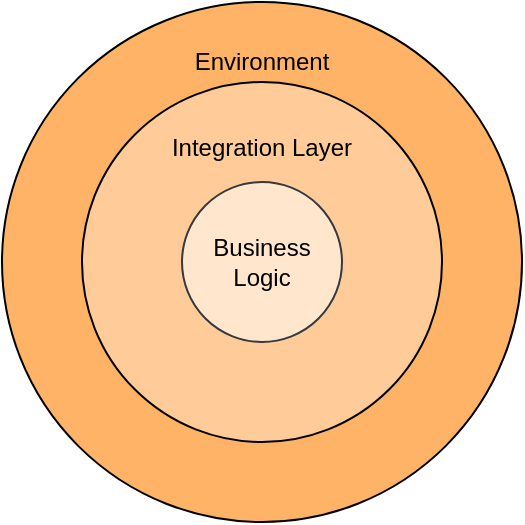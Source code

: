 <mxfile version="17.4.1" type="github">
  <diagram id="O2PlDPVQ_yYuAJ14_lku" name="Page-1">
    <mxGraphModel dx="582" dy="366" grid="1" gridSize="10" guides="1" tooltips="1" connect="1" arrows="1" fold="1" page="1" pageScale="1" pageWidth="827" pageHeight="1169" math="0" shadow="0">
      <root>
        <mxCell id="0" />
        <mxCell id="1" parent="0" />
        <mxCell id="Kq8sPYh8Am4Pb1MEhLlP-5" value="Environment&lt;br&gt;&lt;br&gt;&lt;br&gt;&lt;br&gt;&lt;br&gt;&lt;br&gt;&lt;br&gt;&lt;br&gt;&lt;br&gt;&lt;br&gt;&lt;br&gt;&lt;br&gt;&lt;br&gt;&lt;br&gt;&lt;br&gt;" style="ellipse;whiteSpace=wrap;html=1;aspect=fixed;shadow=0;fillColor=#FFB366;strokeColor=default;gradientColor=none;" vertex="1" parent="1">
          <mxGeometry x="200" y="80" width="260" height="260" as="geometry" />
        </mxCell>
        <mxCell id="Kq8sPYh8Am4Pb1MEhLlP-4" value="Integration Layer&lt;br&gt;&lt;br&gt;&lt;br&gt;&lt;br&gt;&lt;br&gt;&lt;br&gt;&lt;br&gt;&lt;div&gt;&lt;br&gt;&lt;/div&gt;&lt;div&gt;&lt;br&gt;&lt;/div&gt;" style="ellipse;whiteSpace=wrap;html=1;aspect=fixed;shadow=0;fillColor=#FFCC99;strokeColor=default;align=center;" vertex="1" parent="1">
          <mxGeometry x="240" y="120" width="180" height="180" as="geometry" />
        </mxCell>
        <mxCell id="Kq8sPYh8Am4Pb1MEhLlP-1" value="Business&lt;br&gt;Logic" style="ellipse;whiteSpace=wrap;html=1;aspect=fixed;fillColor=#FFE6CC;strokeColor=#36393d;" vertex="1" parent="1">
          <mxGeometry x="290" y="170" width="80" height="80" as="geometry" />
        </mxCell>
      </root>
    </mxGraphModel>
  </diagram>
</mxfile>
